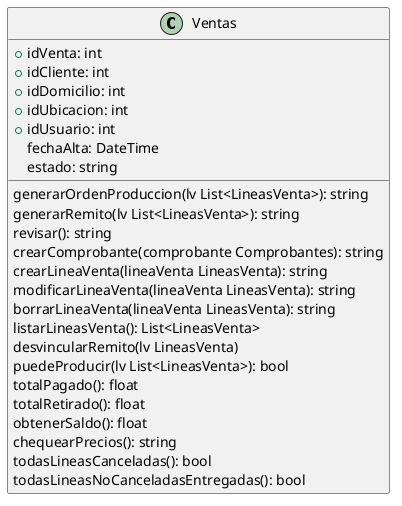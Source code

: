 @startuml Ventas
class Ventas{
    +idVenta: int
    +idCliente: int
    +idDomicilio: int
    +idUbicacion: int
    +idUsuario: int
    fechaAlta: DateTime
    estado: string

    generarOrdenProduccion(lv List<LineasVenta>): string
    generarRemito(lv List<LineasVenta>): string
    revisar(): string
    crearComprobante(comprobante Comprobantes): string
    crearLineaVenta(lineaVenta LineasVenta): string
    modificarLineaVenta(lineaVenta LineasVenta): string
    borrarLineaVenta(lineaVenta LineasVenta): string
    listarLineasVenta(): List<LineasVenta>
    desvincularRemito(lv LineasVenta)
    puedeProducir(lv List<LineasVenta>): bool
    totalPagado(): float
    totalRetirado(): float
    obtenerSaldo(): float
    chequearPrecios(): string
    todasLineasCanceladas(): bool
    todasLineasNoCanceladasEntregadas(): bool

}
@enduml
